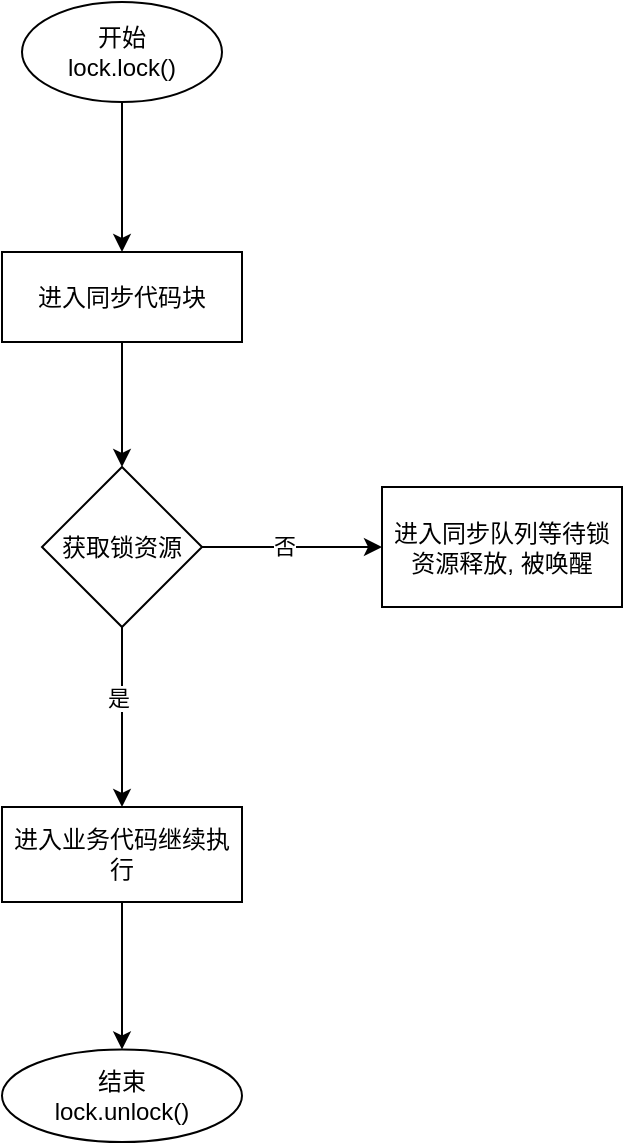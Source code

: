 <mxfile version="14.7.6" type="github">
  <diagram id="WANb2gcBHVUbbiMHorg9" name="第 1 页">
    <mxGraphModel dx="1166" dy="676" grid="1" gridSize="10" guides="1" tooltips="1" connect="1" arrows="1" fold="1" page="1" pageScale="1" pageWidth="827" pageHeight="1169" math="0" shadow="0">
      <root>
        <mxCell id="0" />
        <mxCell id="1" parent="0" />
        <mxCell id="DnrRSFtmFWLPhJW0hfXQ-3" value="" style="edgeStyle=orthogonalEdgeStyle;rounded=0;orthogonalLoop=1;jettySize=auto;html=1;" edge="1" parent="1" source="DnrRSFtmFWLPhJW0hfXQ-1" target="DnrRSFtmFWLPhJW0hfXQ-2">
          <mxGeometry relative="1" as="geometry" />
        </mxCell>
        <mxCell id="DnrRSFtmFWLPhJW0hfXQ-1" value="开始&lt;br&gt;lock.lock()" style="ellipse;whiteSpace=wrap;html=1;" vertex="1" parent="1">
          <mxGeometry x="310" y="80" width="100" height="50" as="geometry" />
        </mxCell>
        <mxCell id="DnrRSFtmFWLPhJW0hfXQ-7" value="" style="edgeStyle=orthogonalEdgeStyle;rounded=0;orthogonalLoop=1;jettySize=auto;html=1;" edge="1" parent="1" source="DnrRSFtmFWLPhJW0hfXQ-2" target="DnrRSFtmFWLPhJW0hfXQ-6">
          <mxGeometry relative="1" as="geometry" />
        </mxCell>
        <mxCell id="DnrRSFtmFWLPhJW0hfXQ-2" value="进入同步代码块" style="whiteSpace=wrap;html=1;" vertex="1" parent="1">
          <mxGeometry x="300" y="205" width="120" height="45" as="geometry" />
        </mxCell>
        <mxCell id="DnrRSFtmFWLPhJW0hfXQ-9" value="" style="edgeStyle=orthogonalEdgeStyle;rounded=0;orthogonalLoop=1;jettySize=auto;html=1;" edge="1" parent="1" source="DnrRSFtmFWLPhJW0hfXQ-6" target="DnrRSFtmFWLPhJW0hfXQ-8">
          <mxGeometry relative="1" as="geometry" />
        </mxCell>
        <mxCell id="DnrRSFtmFWLPhJW0hfXQ-10" value="是" style="edgeLabel;html=1;align=center;verticalAlign=middle;resizable=0;points=[];" vertex="1" connectable="0" parent="DnrRSFtmFWLPhJW0hfXQ-9">
          <mxGeometry x="-0.211" y="-2" relative="1" as="geometry">
            <mxPoint as="offset" />
          </mxGeometry>
        </mxCell>
        <mxCell id="DnrRSFtmFWLPhJW0hfXQ-12" value="" style="edgeStyle=orthogonalEdgeStyle;rounded=0;orthogonalLoop=1;jettySize=auto;html=1;" edge="1" parent="1" source="DnrRSFtmFWLPhJW0hfXQ-6" target="DnrRSFtmFWLPhJW0hfXQ-11">
          <mxGeometry relative="1" as="geometry" />
        </mxCell>
        <mxCell id="DnrRSFtmFWLPhJW0hfXQ-13" value="否" style="edgeLabel;html=1;align=center;verticalAlign=middle;resizable=0;points=[];" vertex="1" connectable="0" parent="DnrRSFtmFWLPhJW0hfXQ-12">
          <mxGeometry x="-0.089" y="2" relative="1" as="geometry">
            <mxPoint y="1" as="offset" />
          </mxGeometry>
        </mxCell>
        <mxCell id="DnrRSFtmFWLPhJW0hfXQ-6" value="&lt;span&gt;获取锁资源&lt;/span&gt;" style="rhombus;whiteSpace=wrap;html=1;" vertex="1" parent="1">
          <mxGeometry x="320" y="312.5" width="80" height="80" as="geometry" />
        </mxCell>
        <mxCell id="DnrRSFtmFWLPhJW0hfXQ-17" value="" style="edgeStyle=orthogonalEdgeStyle;rounded=0;orthogonalLoop=1;jettySize=auto;html=1;" edge="1" parent="1" source="DnrRSFtmFWLPhJW0hfXQ-8" target="DnrRSFtmFWLPhJW0hfXQ-16">
          <mxGeometry relative="1" as="geometry" />
        </mxCell>
        <mxCell id="DnrRSFtmFWLPhJW0hfXQ-8" value="进入业务代码继续执行" style="whiteSpace=wrap;html=1;" vertex="1" parent="1">
          <mxGeometry x="300" y="482.5" width="120" height="47.5" as="geometry" />
        </mxCell>
        <mxCell id="DnrRSFtmFWLPhJW0hfXQ-11" value="进入同步队列等待锁资源释放, 被唤醒" style="whiteSpace=wrap;html=1;" vertex="1" parent="1">
          <mxGeometry x="490" y="322.5" width="120" height="60" as="geometry" />
        </mxCell>
        <mxCell id="DnrRSFtmFWLPhJW0hfXQ-16" value="结束&lt;br&gt;lock.unlock()" style="ellipse;whiteSpace=wrap;html=1;" vertex="1" parent="1">
          <mxGeometry x="300" y="603.75" width="120" height="46.25" as="geometry" />
        </mxCell>
      </root>
    </mxGraphModel>
  </diagram>
</mxfile>
